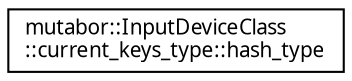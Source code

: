 digraph "Grafische Darstellung der Klassenhierarchie"
{
  edge [fontname="Sans",fontsize="10",labelfontname="Sans",labelfontsize="10"];
  node [fontname="Sans",fontsize="10",shape=record];
  rankdir="LR";
  Node0 [label="mutabor::InputDeviceClass\l::current_keys_type::hash_type",height=0.2,width=0.4,color="black", fillcolor="white", style="filled",URL="$d7/d25/structmutabor_1_1InputDeviceClass_1_1current__keys__type_1_1hash__type.html"];
}
